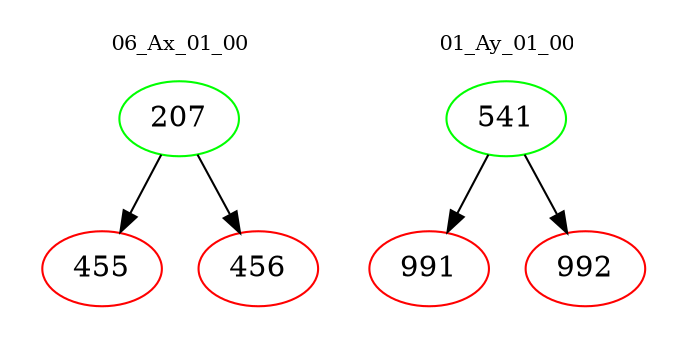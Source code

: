 digraph{
subgraph cluster_0 {
color = white
label = "06_Ax_01_00";
fontsize=10;
T0_207 [label="207", color="green"]
T0_207 -> T0_455 [color="black"]
T0_455 [label="455", color="red"]
T0_207 -> T0_456 [color="black"]
T0_456 [label="456", color="red"]
}
subgraph cluster_1 {
color = white
label = "01_Ay_01_00";
fontsize=10;
T1_541 [label="541", color="green"]
T1_541 -> T1_991 [color="black"]
T1_991 [label="991", color="red"]
T1_541 -> T1_992 [color="black"]
T1_992 [label="992", color="red"]
}
}
